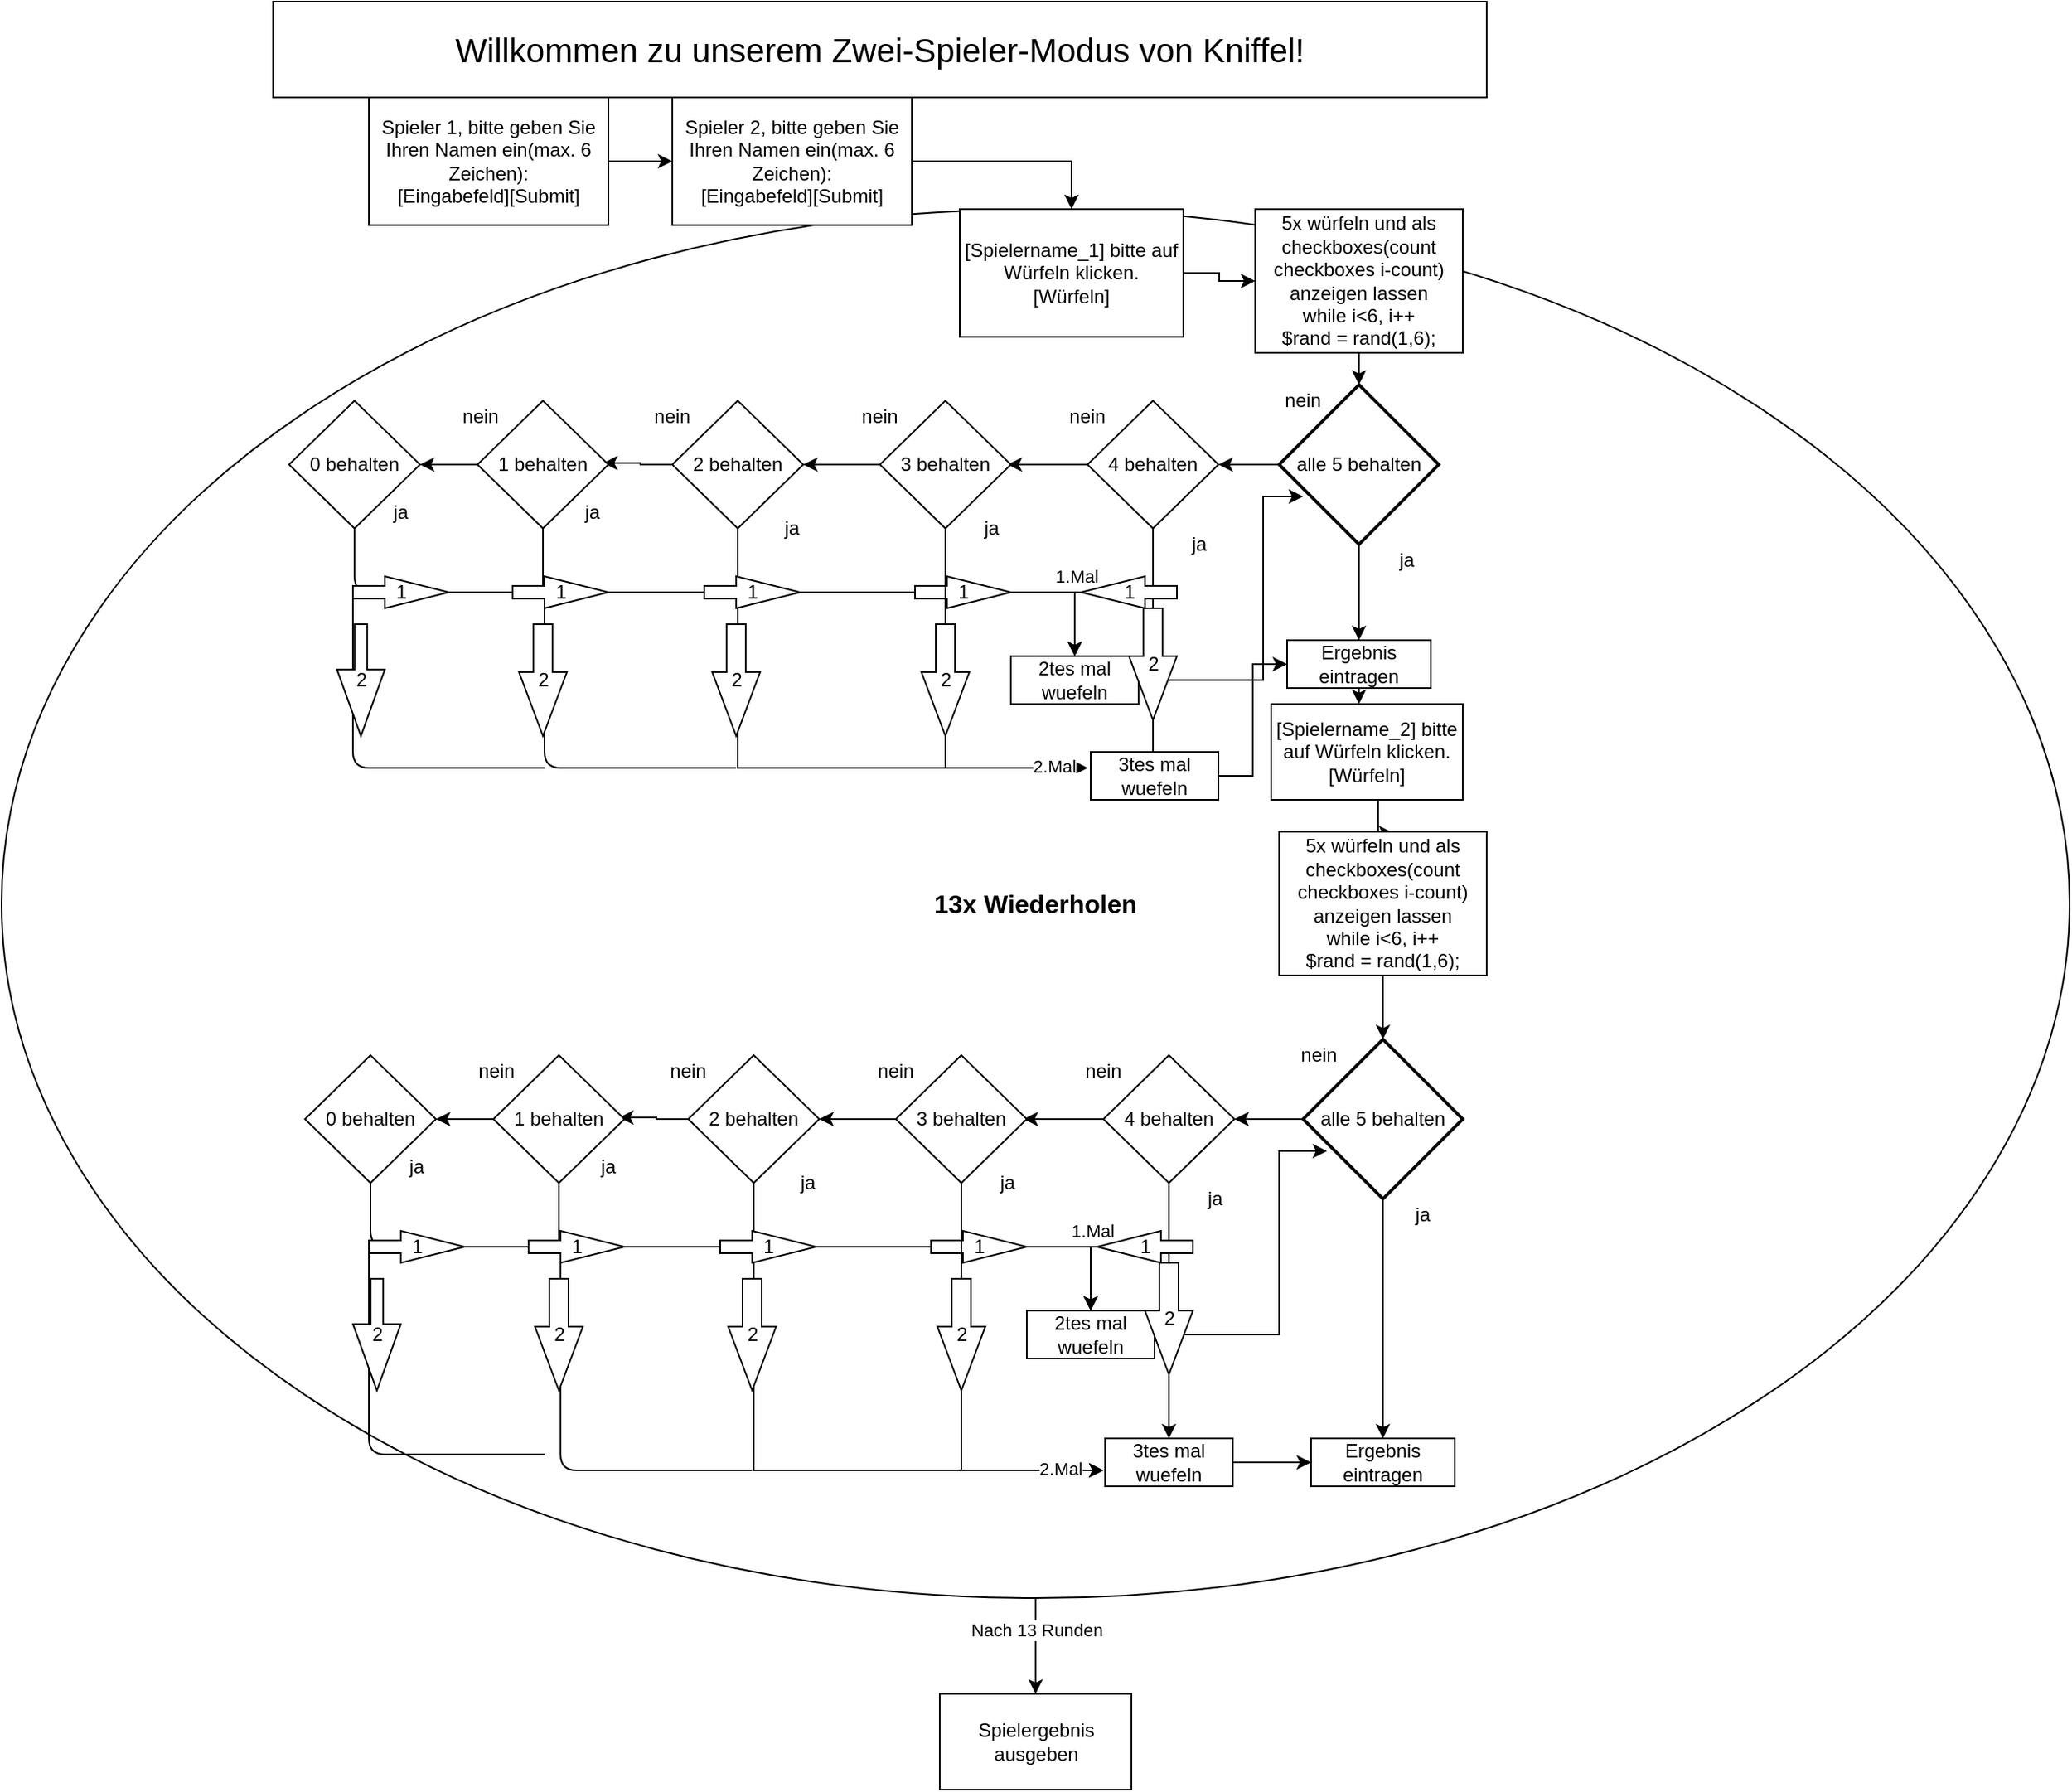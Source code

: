 <mxfile version="14.9.8" type="github">
  <diagram id="wAZXbF86A8Iv9FGVnSBs" name="Page-1">
    <mxGraphModel dx="6020" dy="2147" grid="1" gridSize="10" guides="1" tooltips="1" connect="1" arrows="1" fold="1" page="1" pageScale="1" pageWidth="1920" pageHeight="1200" math="0" shadow="0">
      <root>
        <mxCell id="0" />
        <mxCell id="1" parent="0" />
        <mxCell id="6oL-gltLmqDRYYV_qeJP-108" style="edgeStyle=orthogonalEdgeStyle;rounded=0;orthogonalLoop=1;jettySize=auto;html=1;entryX=0.5;entryY=0;entryDx=0;entryDy=0;" edge="1" parent="1" source="6oL-gltLmqDRYYV_qeJP-99" target="6oL-gltLmqDRYYV_qeJP-102">
          <mxGeometry relative="1" as="geometry">
            <mxPoint x="-959.5" y="1090" as="targetPoint" />
          </mxGeometry>
        </mxCell>
        <mxCell id="6oL-gltLmqDRYYV_qeJP-109" value="Nach 13 Runden" style="edgeLabel;html=1;align=center;verticalAlign=middle;resizable=0;points=[];" vertex="1" connectable="0" parent="6oL-gltLmqDRYYV_qeJP-108">
          <mxGeometry x="-0.346" relative="1" as="geometry">
            <mxPoint as="offset" />
          </mxGeometry>
        </mxCell>
        <mxCell id="6oL-gltLmqDRYYV_qeJP-99" value="&lt;b&gt;&lt;font style=&quot;font-size: 16px&quot;&gt;13x Wiederholen&lt;br&gt;&lt;/font&gt;&lt;/b&gt;" style="ellipse;whiteSpace=wrap;html=1;" vertex="1" parent="1">
          <mxGeometry x="-1607" y="170" width="1295" height="870" as="geometry" />
        </mxCell>
        <mxCell id="6oL-gltLmqDRYYV_qeJP-10" style="edgeStyle=orthogonalEdgeStyle;rounded=0;orthogonalLoop=1;jettySize=auto;html=1;startArrow=none;" edge="1" parent="1">
          <mxGeometry relative="1" as="geometry">
            <mxPoint x="-927" y="520" as="targetPoint" />
            <mxPoint x="-1145.966" y="420.0" as="sourcePoint" />
            <Array as="points">
              <mxPoint x="-1146" y="520" />
              <mxPoint x="-927" y="520" />
            </Array>
          </mxGeometry>
        </mxCell>
        <mxCell id="b2wnUj130i5NKghQYgKf-1" value="&lt;font style=&quot;font-size: 21px&quot;&gt;Willkommen zu unserem Zwei-Spieler-Modus von Kniffel!&lt;br&gt;&lt;/font&gt;" style="rounded=0;whiteSpace=wrap;html=1;" parent="1" vertex="1">
          <mxGeometry x="-1437" y="40" width="760" height="60" as="geometry" />
        </mxCell>
        <mxCell id="x4FnQRz3IEwyLedNtvOf-2" style="edgeStyle=orthogonalEdgeStyle;rounded=0;orthogonalLoop=1;jettySize=auto;html=1;" parent="1" source="b2wnUj130i5NKghQYgKf-2" edge="1">
          <mxGeometry relative="1" as="geometry">
            <mxPoint x="-1187" y="140" as="targetPoint" />
          </mxGeometry>
        </mxCell>
        <mxCell id="b2wnUj130i5NKghQYgKf-2" value="Spieler 1, bitte geben Sie Ihren Namen ein(max. 6 Zeichen):&lt;br&gt;[Eingabefeld][Submit]" style="rounded=0;whiteSpace=wrap;html=1;" parent="1" vertex="1">
          <mxGeometry x="-1377" y="100" width="150" height="80" as="geometry" />
        </mxCell>
        <mxCell id="6oL-gltLmqDRYYV_qeJP-105" style="edgeStyle=orthogonalEdgeStyle;rounded=0;orthogonalLoop=1;jettySize=auto;html=1;entryX=0.5;entryY=0;entryDx=0;entryDy=0;" edge="1" parent="1" source="x4FnQRz3IEwyLedNtvOf-4" target="x4FnQRz3IEwyLedNtvOf-6">
          <mxGeometry relative="1" as="geometry" />
        </mxCell>
        <mxCell id="x4FnQRz3IEwyLedNtvOf-4" value="Spieler 2, bitte geben Sie Ihren Namen ein(max. 6 Zeichen):&lt;br&gt;[Eingabefeld][Submit]" style="rounded=0;whiteSpace=wrap;html=1;" parent="1" vertex="1">
          <mxGeometry x="-1187" y="100" width="150" height="80" as="geometry" />
        </mxCell>
        <mxCell id="6oL-gltLmqDRYYV_qeJP-104" style="edgeStyle=orthogonalEdgeStyle;rounded=0;orthogonalLoop=1;jettySize=auto;html=1;entryX=0;entryY=0.5;entryDx=0;entryDy=0;" edge="1" parent="1" source="x4FnQRz3IEwyLedNtvOf-6" target="x4FnQRz3IEwyLedNtvOf-11">
          <mxGeometry relative="1" as="geometry" />
        </mxCell>
        <mxCell id="x4FnQRz3IEwyLedNtvOf-6" value="[Spielername_1] bitte auf Würfeln klicken.&lt;br&gt;[Würfeln]" style="rounded=0;whiteSpace=wrap;html=1;" parent="1" vertex="1">
          <mxGeometry x="-1007" y="170" width="140" height="80" as="geometry" />
        </mxCell>
        <mxCell id="x4FnQRz3IEwyLedNtvOf-12" value="1.Wurf" style="edgeStyle=orthogonalEdgeStyle;rounded=0;orthogonalLoop=1;jettySize=auto;html=1;" parent="1" source="x4FnQRz3IEwyLedNtvOf-11" edge="1">
          <mxGeometry relative="1" as="geometry">
            <mxPoint x="-752" y="220.0" as="targetPoint" />
            <Array as="points">
              <mxPoint x="-752" y="190" />
              <mxPoint x="-752" y="190" />
            </Array>
          </mxGeometry>
        </mxCell>
        <mxCell id="6oL-gltLmqDRYYV_qeJP-96" style="edgeStyle=orthogonalEdgeStyle;rounded=0;orthogonalLoop=1;jettySize=auto;html=1;entryX=0.5;entryY=0;entryDx=0;entryDy=0;entryPerimeter=0;" edge="1" parent="1" source="x4FnQRz3IEwyLedNtvOf-11" target="x4FnQRz3IEwyLedNtvOf-13">
          <mxGeometry relative="1" as="geometry" />
        </mxCell>
        <mxCell id="x4FnQRz3IEwyLedNtvOf-11" value="&lt;div&gt;5x würfeln und als checkboxes(count checkboxes i-count) anzeigen lassen&lt;/div&gt;&lt;div&gt;while i&amp;lt;6, i++&lt;br&gt;&lt;/div&gt;$rand = rand(1,6);" style="rounded=0;whiteSpace=wrap;html=1;" parent="1" vertex="1">
          <mxGeometry x="-822" y="170" width="130" height="90" as="geometry" />
        </mxCell>
        <mxCell id="x4FnQRz3IEwyLedNtvOf-21" style="edgeStyle=orthogonalEdgeStyle;rounded=0;orthogonalLoop=1;jettySize=auto;html=1;" parent="1" source="x4FnQRz3IEwyLedNtvOf-13" target="x4FnQRz3IEwyLedNtvOf-22" edge="1">
          <mxGeometry relative="1" as="geometry">
            <mxPoint x="-847" y="330" as="targetPoint" />
          </mxGeometry>
        </mxCell>
        <mxCell id="x4FnQRz3IEwyLedNtvOf-58" style="edgeStyle=orthogonalEdgeStyle;rounded=0;orthogonalLoop=1;jettySize=auto;html=1;entryX=0.5;entryY=0;entryDx=0;entryDy=0;" parent="1" source="x4FnQRz3IEwyLedNtvOf-13" target="x4FnQRz3IEwyLedNtvOf-17" edge="1">
          <mxGeometry relative="1" as="geometry" />
        </mxCell>
        <mxCell id="x4FnQRz3IEwyLedNtvOf-13" value="alle 5 behalten" style="strokeWidth=2;html=1;shape=mxgraph.flowchart.decision;whiteSpace=wrap;" parent="1" vertex="1">
          <mxGeometry x="-807" y="280" width="100" height="100" as="geometry" />
        </mxCell>
        <mxCell id="x4FnQRz3IEwyLedNtvOf-23" style="edgeStyle=orthogonalEdgeStyle;rounded=0;orthogonalLoop=1;jettySize=auto;html=1;" parent="1" source="x4FnQRz3IEwyLedNtvOf-17" target="x4FnQRz3IEwyLedNtvOf-24" edge="1">
          <mxGeometry relative="1" as="geometry">
            <mxPoint x="-752" y="520" as="targetPoint" />
            <Array as="points">
              <mxPoint x="-752" y="510" />
              <mxPoint x="-752" y="510" />
            </Array>
          </mxGeometry>
        </mxCell>
        <mxCell id="x4FnQRz3IEwyLedNtvOf-17" value="Ergebnis eintragen" style="rounded=0;whiteSpace=wrap;html=1;" parent="1" vertex="1">
          <mxGeometry x="-802" y="440" width="90" height="30" as="geometry" />
        </mxCell>
        <mxCell id="x4FnQRz3IEwyLedNtvOf-19" value="nein" style="text;html=1;strokeColor=none;fillColor=none;align=center;verticalAlign=middle;whiteSpace=wrap;rounded=0;" parent="1" vertex="1">
          <mxGeometry x="-812" y="280" width="40" height="20" as="geometry" />
        </mxCell>
        <mxCell id="x4FnQRz3IEwyLedNtvOf-20" value="ja" style="text;html=1;strokeColor=none;fillColor=none;align=center;verticalAlign=middle;whiteSpace=wrap;rounded=0;" parent="1" vertex="1">
          <mxGeometry x="-747" y="380" width="40" height="20" as="geometry" />
        </mxCell>
        <mxCell id="x4FnQRz3IEwyLedNtvOf-39" style="edgeStyle=orthogonalEdgeStyle;rounded=0;orthogonalLoop=1;jettySize=auto;html=1;" parent="1" source="x4FnQRz3IEwyLedNtvOf-22" edge="1">
          <mxGeometry relative="1" as="geometry">
            <mxPoint x="-977" y="330" as="targetPoint" />
          </mxGeometry>
        </mxCell>
        <mxCell id="x4FnQRz3IEwyLedNtvOf-60" style="edgeStyle=orthogonalEdgeStyle;rounded=0;orthogonalLoop=1;jettySize=auto;html=1;entryX=0.5;entryY=0;entryDx=0;entryDy=0;" parent="1" source="x4FnQRz3IEwyLedNtvOf-22" target="x4FnQRz3IEwyLedNtvOf-26" edge="1">
          <mxGeometry relative="1" as="geometry" />
        </mxCell>
        <mxCell id="x4FnQRz3IEwyLedNtvOf-71" value="&lt;div&gt;1.Mal&lt;/div&gt;" style="edgeLabel;html=1;align=center;verticalAlign=middle;resizable=0;points=[];" parent="x4FnQRz3IEwyLedNtvOf-60" vertex="1" connectable="0">
          <mxGeometry x="0.214" y="-1" relative="1" as="geometry">
            <mxPoint x="-10" y="-9" as="offset" />
          </mxGeometry>
        </mxCell>
        <mxCell id="x4FnQRz3IEwyLedNtvOf-63" style="edgeStyle=orthogonalEdgeStyle;rounded=0;orthogonalLoop=1;jettySize=auto;html=1;startArrow=none;" parent="1" source="6oL-gltLmqDRYYV_qeJP-33" edge="1">
          <mxGeometry relative="1" as="geometry">
            <mxPoint x="-886.0" y="530.0" as="targetPoint" />
          </mxGeometry>
        </mxCell>
        <mxCell id="x4FnQRz3IEwyLedNtvOf-22" value="4 behalten" style="rhombus;whiteSpace=wrap;html=1;" parent="1" vertex="1">
          <mxGeometry x="-927" y="290" width="82" height="80" as="geometry" />
        </mxCell>
        <mxCell id="6oL-gltLmqDRYYV_qeJP-94" style="edgeStyle=orthogonalEdgeStyle;rounded=0;orthogonalLoop=1;jettySize=auto;html=1;entryX=0.55;entryY=0.008;entryDx=0;entryDy=0;entryPerimeter=0;" edge="1" parent="1" source="x4FnQRz3IEwyLedNtvOf-24" target="6oL-gltLmqDRYYV_qeJP-93">
          <mxGeometry relative="1" as="geometry">
            <Array as="points">
              <mxPoint x="-745" y="511" />
            </Array>
          </mxGeometry>
        </mxCell>
        <mxCell id="x4FnQRz3IEwyLedNtvOf-24" value="[Spielername_2] bitte auf Würfeln klicken.&lt;br&gt;[Würfeln]" style="rounded=0;whiteSpace=wrap;html=1;" parent="1" vertex="1">
          <mxGeometry x="-812" y="480" width="120" height="60" as="geometry" />
        </mxCell>
        <mxCell id="x4FnQRz3IEwyLedNtvOf-25" value="ja" style="text;html=1;strokeColor=none;fillColor=none;align=center;verticalAlign=middle;whiteSpace=wrap;rounded=0;" parent="1" vertex="1">
          <mxGeometry x="-877" y="370" width="40" height="20" as="geometry" />
        </mxCell>
        <mxCell id="x4FnQRz3IEwyLedNtvOf-38" value="nein" style="text;html=1;strokeColor=none;fillColor=none;align=center;verticalAlign=middle;whiteSpace=wrap;rounded=0;" parent="1" vertex="1">
          <mxGeometry x="-947" y="290" width="40" height="20" as="geometry" />
        </mxCell>
        <mxCell id="x4FnQRz3IEwyLedNtvOf-44" style="edgeStyle=orthogonalEdgeStyle;rounded=0;orthogonalLoop=1;jettySize=auto;html=1;entryX=1;entryY=0.5;entryDx=0;entryDy=0;" parent="1" source="x4FnQRz3IEwyLedNtvOf-40" target="x4FnQRz3IEwyLedNtvOf-41" edge="1">
          <mxGeometry relative="1" as="geometry" />
        </mxCell>
        <mxCell id="x4FnQRz3IEwyLedNtvOf-68" value="" style="edgeStyle=orthogonalEdgeStyle;rounded=0;orthogonalLoop=1;jettySize=auto;html=1;entryX=0.5;entryY=0;entryDx=0;entryDy=0;" parent="1" source="x4FnQRz3IEwyLedNtvOf-40" target="x4FnQRz3IEwyLedNtvOf-26" edge="1">
          <mxGeometry relative="1" as="geometry" />
        </mxCell>
        <mxCell id="x4FnQRz3IEwyLedNtvOf-69" style="edgeStyle=orthogonalEdgeStyle;rounded=0;orthogonalLoop=1;jettySize=auto;html=1;startArrow=none;" parent="1" source="6oL-gltLmqDRYYV_qeJP-32" edge="1">
          <mxGeometry relative="1" as="geometry">
            <mxPoint x="-927" y="520" as="targetPoint" />
            <Array as="points">
              <mxPoint x="-1016" y="520" />
              <mxPoint x="-927" y="520" />
            </Array>
          </mxGeometry>
        </mxCell>
        <mxCell id="6oL-gltLmqDRYYV_qeJP-26" value="&lt;div&gt;2.Mal&lt;/div&gt;" style="edgeLabel;html=1;align=center;verticalAlign=middle;resizable=0;points=[];" vertex="1" connectable="0" parent="x4FnQRz3IEwyLedNtvOf-69">
          <mxGeometry x="0.61" y="1" relative="1" as="geometry">
            <mxPoint as="offset" />
          </mxGeometry>
        </mxCell>
        <mxCell id="x4FnQRz3IEwyLedNtvOf-40" value="3 behalten" style="rhombus;whiteSpace=wrap;html=1;" parent="1" vertex="1">
          <mxGeometry x="-1057" y="290" width="82" height="80" as="geometry" />
        </mxCell>
        <mxCell id="x4FnQRz3IEwyLedNtvOf-45" style="edgeStyle=orthogonalEdgeStyle;rounded=0;orthogonalLoop=1;jettySize=auto;html=1;entryX=0.96;entryY=0.488;entryDx=0;entryDy=0;entryPerimeter=0;" parent="1" source="x4FnQRz3IEwyLedNtvOf-41" target="x4FnQRz3IEwyLedNtvOf-42" edge="1">
          <mxGeometry relative="1" as="geometry">
            <Array as="points">
              <mxPoint x="-1207" y="330" />
              <mxPoint x="-1207" y="329" />
            </Array>
          </mxGeometry>
        </mxCell>
        <mxCell id="6oL-gltLmqDRYYV_qeJP-3" style="edgeStyle=orthogonalEdgeStyle;rounded=0;orthogonalLoop=1;jettySize=auto;html=1;startArrow=none;" edge="1" parent="1" source="6oL-gltLmqDRYYV_qeJP-16">
          <mxGeometry relative="1" as="geometry">
            <mxPoint x="-997" y="410" as="targetPoint" />
            <Array as="points">
              <mxPoint x="-1146" y="410" />
            </Array>
          </mxGeometry>
        </mxCell>
        <mxCell id="x4FnQRz3IEwyLedNtvOf-41" value="2 behalten" style="rhombus;whiteSpace=wrap;html=1;" parent="1" vertex="1">
          <mxGeometry x="-1187" y="290" width="82" height="80" as="geometry" />
        </mxCell>
        <mxCell id="x4FnQRz3IEwyLedNtvOf-46" style="edgeStyle=orthogonalEdgeStyle;rounded=0;orthogonalLoop=1;jettySize=auto;html=1;entryX=1;entryY=0.5;entryDx=0;entryDy=0;" parent="1" source="x4FnQRz3IEwyLedNtvOf-42" target="x4FnQRz3IEwyLedNtvOf-43" edge="1">
          <mxGeometry relative="1" as="geometry" />
        </mxCell>
        <mxCell id="x4FnQRz3IEwyLedNtvOf-42" value="1 behalten" style="rhombus;whiteSpace=wrap;html=1;" parent="1" vertex="1">
          <mxGeometry x="-1309" y="290" width="82" height="80" as="geometry" />
        </mxCell>
        <mxCell id="x4FnQRz3IEwyLedNtvOf-43" value="0 behalten" style="rhombus;whiteSpace=wrap;html=1;" parent="1" vertex="1">
          <mxGeometry x="-1427" y="290" width="82" height="80" as="geometry" />
        </mxCell>
        <mxCell id="x4FnQRz3IEwyLedNtvOf-47" value="ja" style="text;html=1;strokeColor=none;fillColor=none;align=center;verticalAlign=middle;whiteSpace=wrap;rounded=0;" parent="1" vertex="1">
          <mxGeometry x="-1007" y="360" width="40" height="20" as="geometry" />
        </mxCell>
        <mxCell id="x4FnQRz3IEwyLedNtvOf-48" value="nein" style="text;html=1;strokeColor=none;fillColor=none;align=center;verticalAlign=middle;whiteSpace=wrap;rounded=0;" parent="1" vertex="1">
          <mxGeometry x="-1077" y="290" width="40" height="20" as="geometry" />
        </mxCell>
        <mxCell id="x4FnQRz3IEwyLedNtvOf-49" value="nein" style="text;html=1;strokeColor=none;fillColor=none;align=center;verticalAlign=middle;whiteSpace=wrap;rounded=0;" parent="1" vertex="1">
          <mxGeometry x="-1207" y="290" width="40" height="20" as="geometry" />
        </mxCell>
        <mxCell id="x4FnQRz3IEwyLedNtvOf-50" value="nein" style="text;html=1;strokeColor=none;fillColor=none;align=center;verticalAlign=middle;whiteSpace=wrap;rounded=0;" parent="1" vertex="1">
          <mxGeometry x="-1327" y="290" width="40" height="20" as="geometry" />
        </mxCell>
        <mxCell id="x4FnQRz3IEwyLedNtvOf-61" style="edgeStyle=orthogonalEdgeStyle;rounded=0;orthogonalLoop=1;jettySize=auto;html=1;entryX=0.15;entryY=0.7;entryDx=0;entryDy=0;entryPerimeter=0;" parent="1" source="x4FnQRz3IEwyLedNtvOf-26" target="x4FnQRz3IEwyLedNtvOf-13" edge="1">
          <mxGeometry relative="1" as="geometry">
            <Array as="points">
              <mxPoint x="-817" y="465" />
              <mxPoint x="-817" y="350" />
            </Array>
          </mxGeometry>
        </mxCell>
        <mxCell id="x4FnQRz3IEwyLedNtvOf-26" value="2tes mal wuefeln" style="rounded=0;whiteSpace=wrap;html=1;" parent="1" vertex="1">
          <mxGeometry x="-975" y="450" width="80" height="30" as="geometry" />
        </mxCell>
        <mxCell id="6oL-gltLmqDRYYV_qeJP-12" style="edgeStyle=orthogonalEdgeStyle;rounded=0;orthogonalLoop=1;jettySize=auto;html=1;entryX=0;entryY=0.5;entryDx=0;entryDy=0;" edge="1" parent="1" source="x4FnQRz3IEwyLedNtvOf-66" target="x4FnQRz3IEwyLedNtvOf-17">
          <mxGeometry relative="1" as="geometry" />
        </mxCell>
        <mxCell id="x4FnQRz3IEwyLedNtvOf-66" value="3tes mal wuefeln" style="rounded=0;whiteSpace=wrap;html=1;" parent="1" vertex="1">
          <mxGeometry x="-925" y="510" width="80" height="30" as="geometry" />
        </mxCell>
        <mxCell id="6oL-gltLmqDRYYV_qeJP-4" value="ja" style="text;html=1;strokeColor=none;fillColor=none;align=center;verticalAlign=middle;whiteSpace=wrap;rounded=0;" vertex="1" parent="1">
          <mxGeometry x="-1132" y="360" width="40" height="20" as="geometry" />
        </mxCell>
        <mxCell id="6oL-gltLmqDRYYV_qeJP-5" value="ja" style="text;html=1;strokeColor=none;fillColor=none;align=center;verticalAlign=middle;whiteSpace=wrap;rounded=0;" vertex="1" parent="1">
          <mxGeometry x="-1257" y="350" width="40" height="20" as="geometry" />
        </mxCell>
        <mxCell id="6oL-gltLmqDRYYV_qeJP-6" value="ja" style="text;html=1;strokeColor=none;fillColor=none;align=center;verticalAlign=middle;whiteSpace=wrap;rounded=0;" vertex="1" parent="1">
          <mxGeometry x="-1377" y="350" width="40" height="20" as="geometry" />
        </mxCell>
        <mxCell id="6oL-gltLmqDRYYV_qeJP-8" style="edgeStyle=orthogonalEdgeStyle;rounded=0;orthogonalLoop=1;jettySize=auto;html=1;entryX=0;entryY=0.5;entryDx=10;entryDy=0;entryPerimeter=0;" edge="1" parent="1" source="x4FnQRz3IEwyLedNtvOf-42">
          <mxGeometry relative="1" as="geometry">
            <mxPoint x="-1156" y="410.0" as="targetPoint" />
            <Array as="points">
              <mxPoint x="-1268" y="410" />
            </Array>
          </mxGeometry>
        </mxCell>
        <mxCell id="6oL-gltLmqDRYYV_qeJP-15" value="" style="edgeStyle=orthogonalEdgeStyle;rounded=0;orthogonalLoop=1;jettySize=auto;html=1;endArrow=none;" edge="1" parent="1" source="x4FnQRz3IEwyLedNtvOf-41">
          <mxGeometry relative="1" as="geometry">
            <mxPoint x="-1145.966" y="400.0" as="targetPoint" />
            <mxPoint x="-1145.966" y="369.966" as="sourcePoint" />
            <Array as="points" />
          </mxGeometry>
        </mxCell>
        <mxCell id="6oL-gltLmqDRYYV_qeJP-16" value="1" style="html=1;shadow=0;dashed=0;align=center;verticalAlign=middle;shape=mxgraph.arrows2.arrow;dy=0.6;dx=40;notch=0;" vertex="1" parent="1">
          <mxGeometry x="-1167" y="400" width="60" height="20" as="geometry" />
        </mxCell>
        <mxCell id="6oL-gltLmqDRYYV_qeJP-18" value="1" style="html=1;shadow=0;dashed=0;align=center;verticalAlign=middle;shape=mxgraph.arrows2.arrow;dy=0.6;dx=40;notch=0;" vertex="1" parent="1">
          <mxGeometry x="-1035" y="400" width="60" height="20" as="geometry" />
        </mxCell>
        <mxCell id="6oL-gltLmqDRYYV_qeJP-22" value="" style="endArrow=none;html=1;entryX=0.5;entryY=1;entryDx=0;entryDy=0;" edge="1" parent="1" target="x4FnQRz3IEwyLedNtvOf-43">
          <mxGeometry width="50" height="50" relative="1" as="geometry">
            <mxPoint x="-1267" y="410" as="sourcePoint" />
            <mxPoint x="-1337" y="440" as="targetPoint" />
            <Array as="points">
              <mxPoint x="-1386" y="410" />
            </Array>
          </mxGeometry>
        </mxCell>
        <mxCell id="6oL-gltLmqDRYYV_qeJP-23" value="1" style="html=1;shadow=0;dashed=0;align=center;verticalAlign=middle;shape=mxgraph.arrows2.arrow;dy=0.6;dx=40;notch=0;" vertex="1" parent="1">
          <mxGeometry x="-1287" y="400" width="60" height="20" as="geometry" />
        </mxCell>
        <mxCell id="6oL-gltLmqDRYYV_qeJP-27" value="" style="endArrow=none;html=1;entryX=0;entryY=0;entryDx=20;entryDy=20;entryPerimeter=0;" edge="1" parent="1" target="6oL-gltLmqDRYYV_qeJP-23">
          <mxGeometry width="50" height="50" relative="1" as="geometry">
            <mxPoint x="-1147" y="520" as="sourcePoint" />
            <mxPoint x="-1147" y="460" as="targetPoint" />
            <Array as="points">
              <mxPoint x="-1207" y="520" />
              <mxPoint x="-1267" y="520" />
            </Array>
          </mxGeometry>
        </mxCell>
        <mxCell id="6oL-gltLmqDRYYV_qeJP-28" value="" style="endArrow=none;html=1;" edge="1" parent="1">
          <mxGeometry width="50" height="50" relative="1" as="geometry">
            <mxPoint x="-1267" y="520" as="sourcePoint" />
            <mxPoint x="-1387" y="410" as="targetPoint" />
            <Array as="points">
              <mxPoint x="-1387" y="520" />
            </Array>
          </mxGeometry>
        </mxCell>
        <mxCell id="6oL-gltLmqDRYYV_qeJP-29" value="1" style="html=1;shadow=0;dashed=0;align=center;verticalAlign=middle;shape=mxgraph.arrows2.arrow;dy=0.6;dx=40;notch=0;" vertex="1" parent="1">
          <mxGeometry x="-1387" y="400" width="60" height="20" as="geometry" />
        </mxCell>
        <mxCell id="6oL-gltLmqDRYYV_qeJP-30" value="2" style="html=1;shadow=0;dashed=0;align=center;verticalAlign=middle;shape=mxgraph.arrows2.arrow;dy=0.74;dx=41.66;direction=south;notch=0;" vertex="1" parent="1">
          <mxGeometry x="-1397" y="430" width="30" height="70" as="geometry" />
        </mxCell>
        <mxCell id="6oL-gltLmqDRYYV_qeJP-31" value="2" style="html=1;shadow=0;dashed=0;align=center;verticalAlign=middle;shape=mxgraph.arrows2.arrow;dy=0.6;dx=40;direction=south;notch=0;" vertex="1" parent="1">
          <mxGeometry x="-1283" y="430" width="30" height="70" as="geometry" />
        </mxCell>
        <mxCell id="6oL-gltLmqDRYYV_qeJP-33" value="2" style="html=1;shadow=0;dashed=0;align=center;verticalAlign=middle;shape=mxgraph.arrows2.arrow;dy=0.6;dx=40;direction=south;notch=0;" vertex="1" parent="1">
          <mxGeometry x="-901" y="420" width="30" height="70" as="geometry" />
        </mxCell>
        <mxCell id="6oL-gltLmqDRYYV_qeJP-34" value="" style="edgeStyle=orthogonalEdgeStyle;rounded=0;orthogonalLoop=1;jettySize=auto;html=1;endArrow=none;" edge="1" parent="1" source="x4FnQRz3IEwyLedNtvOf-22" target="6oL-gltLmqDRYYV_qeJP-33">
          <mxGeometry relative="1" as="geometry">
            <mxPoint x="-886.0" y="530.0" as="targetPoint" />
            <mxPoint x="-886.0" y="370.0" as="sourcePoint" />
          </mxGeometry>
        </mxCell>
        <mxCell id="6oL-gltLmqDRYYV_qeJP-32" value="2" style="html=1;shadow=0;dashed=0;align=center;verticalAlign=middle;shape=mxgraph.arrows2.arrow;dy=0.6;dx=40;direction=south;notch=0;" vertex="1" parent="1">
          <mxGeometry x="-1031" y="430" width="30" height="70" as="geometry" />
        </mxCell>
        <mxCell id="6oL-gltLmqDRYYV_qeJP-36" value="" style="edgeStyle=orthogonalEdgeStyle;rounded=0;orthogonalLoop=1;jettySize=auto;html=1;endArrow=none;" edge="1" parent="1" source="x4FnQRz3IEwyLedNtvOf-40" target="6oL-gltLmqDRYYV_qeJP-32">
          <mxGeometry relative="1" as="geometry">
            <mxPoint x="-927" y="550.0" as="targetPoint" />
            <Array as="points" />
            <mxPoint x="-1015.966" y="369.966" as="sourcePoint" />
          </mxGeometry>
        </mxCell>
        <mxCell id="6oL-gltLmqDRYYV_qeJP-38" value="2" style="html=1;shadow=0;dashed=0;align=center;verticalAlign=middle;shape=mxgraph.arrows2.arrow;dy=0.6;dx=40;direction=south;notch=0;" vertex="1" parent="1">
          <mxGeometry x="-1162" y="430" width="30" height="70" as="geometry" />
        </mxCell>
        <mxCell id="6oL-gltLmqDRYYV_qeJP-39" value="1" style="html=1;shadow=0;dashed=0;align=center;verticalAlign=middle;shape=mxgraph.arrows2.arrow;dy=0.6;dx=40;flipH=1;notch=0;" vertex="1" parent="1">
          <mxGeometry x="-931" y="400" width="60" height="20" as="geometry" />
        </mxCell>
        <mxCell id="6oL-gltLmqDRYYV_qeJP-40" style="edgeStyle=orthogonalEdgeStyle;rounded=0;orthogonalLoop=1;jettySize=auto;html=1;startArrow=none;" edge="1" parent="1">
          <mxGeometry relative="1" as="geometry">
            <mxPoint x="-917" y="960.0" as="targetPoint" />
            <mxPoint x="-1135.966" y="830.0" as="sourcePoint" />
            <Array as="points">
              <mxPoint x="-1136" y="960" />
            </Array>
          </mxGeometry>
        </mxCell>
        <mxCell id="6oL-gltLmqDRYYV_qeJP-41" style="edgeStyle=orthogonalEdgeStyle;rounded=0;orthogonalLoop=1;jettySize=auto;html=1;" edge="1" parent="1" source="6oL-gltLmqDRYYV_qeJP-43" target="6oL-gltLmqDRYYV_qeJP-51">
          <mxGeometry relative="1" as="geometry">
            <mxPoint x="-837" y="740" as="targetPoint" />
          </mxGeometry>
        </mxCell>
        <mxCell id="6oL-gltLmqDRYYV_qeJP-42" style="edgeStyle=orthogonalEdgeStyle;rounded=0;orthogonalLoop=1;jettySize=auto;html=1;entryX=0.5;entryY=0;entryDx=0;entryDy=0;" edge="1" parent="1" source="6oL-gltLmqDRYYV_qeJP-43" target="6oL-gltLmqDRYYV_qeJP-44">
          <mxGeometry relative="1" as="geometry" />
        </mxCell>
        <mxCell id="6oL-gltLmqDRYYV_qeJP-43" value="alle 5 behalten" style="strokeWidth=2;html=1;shape=mxgraph.flowchart.decision;whiteSpace=wrap;" vertex="1" parent="1">
          <mxGeometry x="-792" y="690" width="100" height="100" as="geometry" />
        </mxCell>
        <mxCell id="6oL-gltLmqDRYYV_qeJP-44" value="Ergebnis eintragen" style="rounded=0;whiteSpace=wrap;html=1;" vertex="1" parent="1">
          <mxGeometry x="-787" y="940" width="90" height="30" as="geometry" />
        </mxCell>
        <mxCell id="6oL-gltLmqDRYYV_qeJP-45" value="nein" style="text;html=1;strokeColor=none;fillColor=none;align=center;verticalAlign=middle;whiteSpace=wrap;rounded=0;" vertex="1" parent="1">
          <mxGeometry x="-802" y="690" width="40" height="20" as="geometry" />
        </mxCell>
        <mxCell id="6oL-gltLmqDRYYV_qeJP-46" value="ja" style="text;html=1;strokeColor=none;fillColor=none;align=center;verticalAlign=middle;whiteSpace=wrap;rounded=0;" vertex="1" parent="1">
          <mxGeometry x="-737" y="790" width="40" height="20" as="geometry" />
        </mxCell>
        <mxCell id="6oL-gltLmqDRYYV_qeJP-47" style="edgeStyle=orthogonalEdgeStyle;rounded=0;orthogonalLoop=1;jettySize=auto;html=1;" edge="1" parent="1" source="6oL-gltLmqDRYYV_qeJP-51">
          <mxGeometry relative="1" as="geometry">
            <mxPoint x="-967" y="740" as="targetPoint" />
          </mxGeometry>
        </mxCell>
        <mxCell id="6oL-gltLmqDRYYV_qeJP-48" style="edgeStyle=orthogonalEdgeStyle;rounded=0;orthogonalLoop=1;jettySize=auto;html=1;entryX=0.5;entryY=0;entryDx=0;entryDy=0;" edge="1" parent="1" source="6oL-gltLmqDRYYV_qeJP-51" target="6oL-gltLmqDRYYV_qeJP-70">
          <mxGeometry relative="1" as="geometry" />
        </mxCell>
        <mxCell id="6oL-gltLmqDRYYV_qeJP-49" value="&lt;div&gt;1.Mal&lt;/div&gt;" style="edgeLabel;html=1;align=center;verticalAlign=middle;resizable=0;points=[];" vertex="1" connectable="0" parent="6oL-gltLmqDRYYV_qeJP-48">
          <mxGeometry x="0.214" y="-1" relative="1" as="geometry">
            <mxPoint x="-10" y="-9" as="offset" />
          </mxGeometry>
        </mxCell>
        <mxCell id="6oL-gltLmqDRYYV_qeJP-50" style="edgeStyle=orthogonalEdgeStyle;rounded=0;orthogonalLoop=1;jettySize=auto;html=1;startArrow=none;" edge="1" parent="1" source="6oL-gltLmqDRYYV_qeJP-87">
          <mxGeometry relative="1" as="geometry">
            <mxPoint x="-876.0" y="940.0" as="targetPoint" />
          </mxGeometry>
        </mxCell>
        <mxCell id="6oL-gltLmqDRYYV_qeJP-51" value="4 behalten" style="rhombus;whiteSpace=wrap;html=1;" vertex="1" parent="1">
          <mxGeometry x="-917" y="700" width="82" height="80" as="geometry" />
        </mxCell>
        <mxCell id="6oL-gltLmqDRYYV_qeJP-52" value="ja" style="text;html=1;strokeColor=none;fillColor=none;align=center;verticalAlign=middle;whiteSpace=wrap;rounded=0;" vertex="1" parent="1">
          <mxGeometry x="-867" y="780" width="40" height="20" as="geometry" />
        </mxCell>
        <mxCell id="6oL-gltLmqDRYYV_qeJP-53" value="nein" style="text;html=1;strokeColor=none;fillColor=none;align=center;verticalAlign=middle;whiteSpace=wrap;rounded=0;" vertex="1" parent="1">
          <mxGeometry x="-937" y="700" width="40" height="20" as="geometry" />
        </mxCell>
        <mxCell id="6oL-gltLmqDRYYV_qeJP-54" style="edgeStyle=orthogonalEdgeStyle;rounded=0;orthogonalLoop=1;jettySize=auto;html=1;entryX=1;entryY=0.5;entryDx=0;entryDy=0;" edge="1" parent="1" source="6oL-gltLmqDRYYV_qeJP-58" target="6oL-gltLmqDRYYV_qeJP-61">
          <mxGeometry relative="1" as="geometry" />
        </mxCell>
        <mxCell id="6oL-gltLmqDRYYV_qeJP-55" value="" style="edgeStyle=orthogonalEdgeStyle;rounded=0;orthogonalLoop=1;jettySize=auto;html=1;entryX=0.5;entryY=0;entryDx=0;entryDy=0;" edge="1" parent="1" source="6oL-gltLmqDRYYV_qeJP-58" target="6oL-gltLmqDRYYV_qeJP-70">
          <mxGeometry relative="1" as="geometry" />
        </mxCell>
        <mxCell id="6oL-gltLmqDRYYV_qeJP-56" style="edgeStyle=orthogonalEdgeStyle;rounded=0;orthogonalLoop=1;jettySize=auto;html=1;startArrow=none;" edge="1" parent="1" source="6oL-gltLmqDRYYV_qeJP-89">
          <mxGeometry relative="1" as="geometry">
            <mxPoint x="-917" y="960.0" as="targetPoint" />
            <Array as="points">
              <mxPoint x="-1006" y="960" />
            </Array>
          </mxGeometry>
        </mxCell>
        <mxCell id="6oL-gltLmqDRYYV_qeJP-57" value="&lt;div&gt;2.Mal&lt;/div&gt;" style="edgeLabel;html=1;align=center;verticalAlign=middle;resizable=0;points=[];" vertex="1" connectable="0" parent="6oL-gltLmqDRYYV_qeJP-56">
          <mxGeometry x="0.61" y="1" relative="1" as="geometry">
            <mxPoint as="offset" />
          </mxGeometry>
        </mxCell>
        <mxCell id="6oL-gltLmqDRYYV_qeJP-58" value="3 behalten" style="rhombus;whiteSpace=wrap;html=1;" vertex="1" parent="1">
          <mxGeometry x="-1047" y="700" width="82" height="80" as="geometry" />
        </mxCell>
        <mxCell id="6oL-gltLmqDRYYV_qeJP-59" style="edgeStyle=orthogonalEdgeStyle;rounded=0;orthogonalLoop=1;jettySize=auto;html=1;entryX=0.96;entryY=0.488;entryDx=0;entryDy=0;entryPerimeter=0;" edge="1" parent="1" source="6oL-gltLmqDRYYV_qeJP-61" target="6oL-gltLmqDRYYV_qeJP-63">
          <mxGeometry relative="1" as="geometry">
            <Array as="points">
              <mxPoint x="-1197" y="740" />
              <mxPoint x="-1197" y="739" />
            </Array>
          </mxGeometry>
        </mxCell>
        <mxCell id="6oL-gltLmqDRYYV_qeJP-60" style="edgeStyle=orthogonalEdgeStyle;rounded=0;orthogonalLoop=1;jettySize=auto;html=1;startArrow=none;" edge="1" parent="1" source="6oL-gltLmqDRYYV_qeJP-78">
          <mxGeometry relative="1" as="geometry">
            <mxPoint x="-987" y="820.0" as="targetPoint" />
            <Array as="points">
              <mxPoint x="-1136" y="820" />
            </Array>
          </mxGeometry>
        </mxCell>
        <mxCell id="6oL-gltLmqDRYYV_qeJP-61" value="2 behalten" style="rhombus;whiteSpace=wrap;html=1;" vertex="1" parent="1">
          <mxGeometry x="-1177" y="700" width="82" height="80" as="geometry" />
        </mxCell>
        <mxCell id="6oL-gltLmqDRYYV_qeJP-62" style="edgeStyle=orthogonalEdgeStyle;rounded=0;orthogonalLoop=1;jettySize=auto;html=1;entryX=1;entryY=0.5;entryDx=0;entryDy=0;" edge="1" parent="1" source="6oL-gltLmqDRYYV_qeJP-63" target="6oL-gltLmqDRYYV_qeJP-64">
          <mxGeometry relative="1" as="geometry" />
        </mxCell>
        <mxCell id="6oL-gltLmqDRYYV_qeJP-63" value="1 behalten" style="rhombus;whiteSpace=wrap;html=1;" vertex="1" parent="1">
          <mxGeometry x="-1299" y="700" width="82" height="80" as="geometry" />
        </mxCell>
        <mxCell id="6oL-gltLmqDRYYV_qeJP-64" value="0 behalten" style="rhombus;whiteSpace=wrap;html=1;" vertex="1" parent="1">
          <mxGeometry x="-1417" y="700" width="82" height="80" as="geometry" />
        </mxCell>
        <mxCell id="6oL-gltLmqDRYYV_qeJP-65" value="ja" style="text;html=1;strokeColor=none;fillColor=none;align=center;verticalAlign=middle;whiteSpace=wrap;rounded=0;" vertex="1" parent="1">
          <mxGeometry x="-997" y="770" width="40" height="20" as="geometry" />
        </mxCell>
        <mxCell id="6oL-gltLmqDRYYV_qeJP-66" value="nein" style="text;html=1;strokeColor=none;fillColor=none;align=center;verticalAlign=middle;whiteSpace=wrap;rounded=0;" vertex="1" parent="1">
          <mxGeometry x="-1067" y="700" width="40" height="20" as="geometry" />
        </mxCell>
        <mxCell id="6oL-gltLmqDRYYV_qeJP-67" value="nein" style="text;html=1;strokeColor=none;fillColor=none;align=center;verticalAlign=middle;whiteSpace=wrap;rounded=0;" vertex="1" parent="1">
          <mxGeometry x="-1197" y="700" width="40" height="20" as="geometry" />
        </mxCell>
        <mxCell id="6oL-gltLmqDRYYV_qeJP-68" value="nein" style="text;html=1;strokeColor=none;fillColor=none;align=center;verticalAlign=middle;whiteSpace=wrap;rounded=0;" vertex="1" parent="1">
          <mxGeometry x="-1317" y="700" width="40" height="20" as="geometry" />
        </mxCell>
        <mxCell id="6oL-gltLmqDRYYV_qeJP-69" style="edgeStyle=orthogonalEdgeStyle;rounded=0;orthogonalLoop=1;jettySize=auto;html=1;entryX=0.15;entryY=0.7;entryDx=0;entryDy=0;entryPerimeter=0;" edge="1" parent="1" source="6oL-gltLmqDRYYV_qeJP-70" target="6oL-gltLmqDRYYV_qeJP-43">
          <mxGeometry relative="1" as="geometry">
            <Array as="points">
              <mxPoint x="-807" y="875" />
              <mxPoint x="-807" y="760" />
            </Array>
          </mxGeometry>
        </mxCell>
        <mxCell id="6oL-gltLmqDRYYV_qeJP-70" value="2tes mal wuefeln" style="rounded=0;whiteSpace=wrap;html=1;" vertex="1" parent="1">
          <mxGeometry x="-965" y="860" width="80" height="30" as="geometry" />
        </mxCell>
        <mxCell id="6oL-gltLmqDRYYV_qeJP-71" style="edgeStyle=orthogonalEdgeStyle;rounded=0;orthogonalLoop=1;jettySize=auto;html=1;entryX=0;entryY=0.5;entryDx=0;entryDy=0;" edge="1" parent="1" source="6oL-gltLmqDRYYV_qeJP-72" target="6oL-gltLmqDRYYV_qeJP-44">
          <mxGeometry relative="1" as="geometry" />
        </mxCell>
        <mxCell id="6oL-gltLmqDRYYV_qeJP-72" value="3tes mal wuefeln" style="rounded=0;whiteSpace=wrap;html=1;" vertex="1" parent="1">
          <mxGeometry x="-916" y="940" width="80" height="30" as="geometry" />
        </mxCell>
        <mxCell id="6oL-gltLmqDRYYV_qeJP-73" value="ja" style="text;html=1;strokeColor=none;fillColor=none;align=center;verticalAlign=middle;whiteSpace=wrap;rounded=0;" vertex="1" parent="1">
          <mxGeometry x="-1122" y="770" width="40" height="20" as="geometry" />
        </mxCell>
        <mxCell id="6oL-gltLmqDRYYV_qeJP-74" value="ja" style="text;html=1;strokeColor=none;fillColor=none;align=center;verticalAlign=middle;whiteSpace=wrap;rounded=0;" vertex="1" parent="1">
          <mxGeometry x="-1247" y="760" width="40" height="20" as="geometry" />
        </mxCell>
        <mxCell id="6oL-gltLmqDRYYV_qeJP-75" value="ja" style="text;html=1;strokeColor=none;fillColor=none;align=center;verticalAlign=middle;whiteSpace=wrap;rounded=0;" vertex="1" parent="1">
          <mxGeometry x="-1367" y="760" width="40" height="20" as="geometry" />
        </mxCell>
        <mxCell id="6oL-gltLmqDRYYV_qeJP-76" style="edgeStyle=orthogonalEdgeStyle;rounded=0;orthogonalLoop=1;jettySize=auto;html=1;entryX=0;entryY=0.5;entryDx=10;entryDy=0;entryPerimeter=0;" edge="1" parent="1" source="6oL-gltLmqDRYYV_qeJP-63">
          <mxGeometry relative="1" as="geometry">
            <mxPoint x="-1146" y="820.0" as="targetPoint" />
            <Array as="points">
              <mxPoint x="-1258" y="820" />
            </Array>
          </mxGeometry>
        </mxCell>
        <mxCell id="6oL-gltLmqDRYYV_qeJP-77" value="" style="edgeStyle=orthogonalEdgeStyle;rounded=0;orthogonalLoop=1;jettySize=auto;html=1;endArrow=none;" edge="1" parent="1" source="6oL-gltLmqDRYYV_qeJP-61">
          <mxGeometry relative="1" as="geometry">
            <mxPoint x="-1135.966" y="810.0" as="targetPoint" />
            <mxPoint x="-1135.966" y="779.966" as="sourcePoint" />
            <Array as="points" />
          </mxGeometry>
        </mxCell>
        <mxCell id="6oL-gltLmqDRYYV_qeJP-78" value="1" style="html=1;shadow=0;dashed=0;align=center;verticalAlign=middle;shape=mxgraph.arrows2.arrow;dy=0.6;dx=40;notch=0;" vertex="1" parent="1">
          <mxGeometry x="-1157" y="810" width="60" height="20" as="geometry" />
        </mxCell>
        <mxCell id="6oL-gltLmqDRYYV_qeJP-79" value="1" style="html=1;shadow=0;dashed=0;align=center;verticalAlign=middle;shape=mxgraph.arrows2.arrow;dy=0.6;dx=40;notch=0;" vertex="1" parent="1">
          <mxGeometry x="-1025" y="810" width="60" height="20" as="geometry" />
        </mxCell>
        <mxCell id="6oL-gltLmqDRYYV_qeJP-80" value="" style="endArrow=none;html=1;entryX=0.5;entryY=1;entryDx=0;entryDy=0;" edge="1" parent="1" target="6oL-gltLmqDRYYV_qeJP-64">
          <mxGeometry width="50" height="50" relative="1" as="geometry">
            <mxPoint x="-1257" y="820.0" as="sourcePoint" />
            <mxPoint x="-1327" y="850" as="targetPoint" />
            <Array as="points">
              <mxPoint x="-1376" y="820" />
            </Array>
          </mxGeometry>
        </mxCell>
        <mxCell id="6oL-gltLmqDRYYV_qeJP-81" value="1" style="html=1;shadow=0;dashed=0;align=center;verticalAlign=middle;shape=mxgraph.arrows2.arrow;dy=0.6;dx=40;notch=0;" vertex="1" parent="1">
          <mxGeometry x="-1277" y="810" width="60" height="20" as="geometry" />
        </mxCell>
        <mxCell id="6oL-gltLmqDRYYV_qeJP-82" value="" style="endArrow=none;html=1;entryX=0;entryY=0;entryDx=20;entryDy=20;entryPerimeter=0;" edge="1" parent="1" target="6oL-gltLmqDRYYV_qeJP-81">
          <mxGeometry width="50" height="50" relative="1" as="geometry">
            <mxPoint x="-1137" y="960.0" as="sourcePoint" />
            <mxPoint x="-1137" y="870" as="targetPoint" />
            <Array as="points">
              <mxPoint x="-1257" y="960" />
            </Array>
          </mxGeometry>
        </mxCell>
        <mxCell id="6oL-gltLmqDRYYV_qeJP-83" value="" style="endArrow=none;html=1;" edge="1" parent="1">
          <mxGeometry width="50" height="50" relative="1" as="geometry">
            <mxPoint x="-1267" y="950.0" as="sourcePoint" />
            <mxPoint x="-1377" y="820.0" as="targetPoint" />
            <Array as="points">
              <mxPoint x="-1317" y="950" />
              <mxPoint x="-1377" y="950" />
            </Array>
          </mxGeometry>
        </mxCell>
        <mxCell id="6oL-gltLmqDRYYV_qeJP-84" value="1" style="html=1;shadow=0;dashed=0;align=center;verticalAlign=middle;shape=mxgraph.arrows2.arrow;dy=0.6;dx=40;notch=0;" vertex="1" parent="1">
          <mxGeometry x="-1377" y="810" width="60" height="20" as="geometry" />
        </mxCell>
        <mxCell id="6oL-gltLmqDRYYV_qeJP-85" value="2" style="html=1;shadow=0;dashed=0;align=center;verticalAlign=middle;shape=mxgraph.arrows2.arrow;dy=0.74;dx=41.66;direction=south;notch=0;" vertex="1" parent="1">
          <mxGeometry x="-1387" y="840" width="30" height="70" as="geometry" />
        </mxCell>
        <mxCell id="6oL-gltLmqDRYYV_qeJP-86" value="2" style="html=1;shadow=0;dashed=0;align=center;verticalAlign=middle;shape=mxgraph.arrows2.arrow;dy=0.6;dx=40;direction=south;notch=0;" vertex="1" parent="1">
          <mxGeometry x="-1273" y="840" width="30" height="70" as="geometry" />
        </mxCell>
        <mxCell id="6oL-gltLmqDRYYV_qeJP-87" value="2" style="html=1;shadow=0;dashed=0;align=center;verticalAlign=middle;shape=mxgraph.arrows2.arrow;dy=0.6;dx=40;direction=south;notch=0;" vertex="1" parent="1">
          <mxGeometry x="-891" y="830" width="30" height="70" as="geometry" />
        </mxCell>
        <mxCell id="6oL-gltLmqDRYYV_qeJP-88" value="" style="edgeStyle=orthogonalEdgeStyle;rounded=0;orthogonalLoop=1;jettySize=auto;html=1;endArrow=none;" edge="1" parent="1" source="6oL-gltLmqDRYYV_qeJP-51" target="6oL-gltLmqDRYYV_qeJP-87">
          <mxGeometry relative="1" as="geometry">
            <mxPoint x="-876.0" y="940.0" as="targetPoint" />
            <mxPoint x="-876.0" y="780.0" as="sourcePoint" />
          </mxGeometry>
        </mxCell>
        <mxCell id="6oL-gltLmqDRYYV_qeJP-89" value="2" style="html=1;shadow=0;dashed=0;align=center;verticalAlign=middle;shape=mxgraph.arrows2.arrow;dy=0.6;dx=40;direction=south;notch=0;" vertex="1" parent="1">
          <mxGeometry x="-1021" y="840" width="30" height="70" as="geometry" />
        </mxCell>
        <mxCell id="6oL-gltLmqDRYYV_qeJP-90" value="" style="edgeStyle=orthogonalEdgeStyle;rounded=0;orthogonalLoop=1;jettySize=auto;html=1;endArrow=none;" edge="1" parent="1" source="6oL-gltLmqDRYYV_qeJP-58" target="6oL-gltLmqDRYYV_qeJP-89">
          <mxGeometry relative="1" as="geometry">
            <mxPoint x="-917" y="960.0" as="targetPoint" />
            <Array as="points" />
            <mxPoint x="-1005.966" y="779.966" as="sourcePoint" />
          </mxGeometry>
        </mxCell>
        <mxCell id="6oL-gltLmqDRYYV_qeJP-91" value="2" style="html=1;shadow=0;dashed=0;align=center;verticalAlign=middle;shape=mxgraph.arrows2.arrow;dy=0.6;dx=40;direction=south;notch=0;" vertex="1" parent="1">
          <mxGeometry x="-1152" y="840" width="30" height="70" as="geometry" />
        </mxCell>
        <mxCell id="6oL-gltLmqDRYYV_qeJP-92" value="1" style="html=1;shadow=0;dashed=0;align=center;verticalAlign=middle;shape=mxgraph.arrows2.arrow;dy=0.6;dx=40;flipH=1;notch=0;" vertex="1" parent="1">
          <mxGeometry x="-921" y="810" width="60" height="20" as="geometry" />
        </mxCell>
        <mxCell id="6oL-gltLmqDRYYV_qeJP-103" style="edgeStyle=orthogonalEdgeStyle;rounded=0;orthogonalLoop=1;jettySize=auto;html=1;entryX=0.5;entryY=0;entryDx=0;entryDy=0;entryPerimeter=0;" edge="1" parent="1" source="6oL-gltLmqDRYYV_qeJP-93" target="6oL-gltLmqDRYYV_qeJP-43">
          <mxGeometry relative="1" as="geometry" />
        </mxCell>
        <mxCell id="6oL-gltLmqDRYYV_qeJP-93" value="&lt;div&gt;5x würfeln und als checkboxes(count checkboxes i-count) anzeigen lassen&lt;/div&gt;&lt;div&gt;while i&amp;lt;6, i++&lt;br&gt;&lt;/div&gt;$rand = rand(1,6);" style="rounded=0;whiteSpace=wrap;html=1;" vertex="1" parent="1">
          <mxGeometry x="-807" y="560" width="130" height="90" as="geometry" />
        </mxCell>
        <mxCell id="6oL-gltLmqDRYYV_qeJP-102" value="Spielergebnis ausgeben" style="rounded=0;whiteSpace=wrap;html=1;" vertex="1" parent="1">
          <mxGeometry x="-1019.5" y="1100" width="120" height="60" as="geometry" />
        </mxCell>
      </root>
    </mxGraphModel>
  </diagram>
</mxfile>
